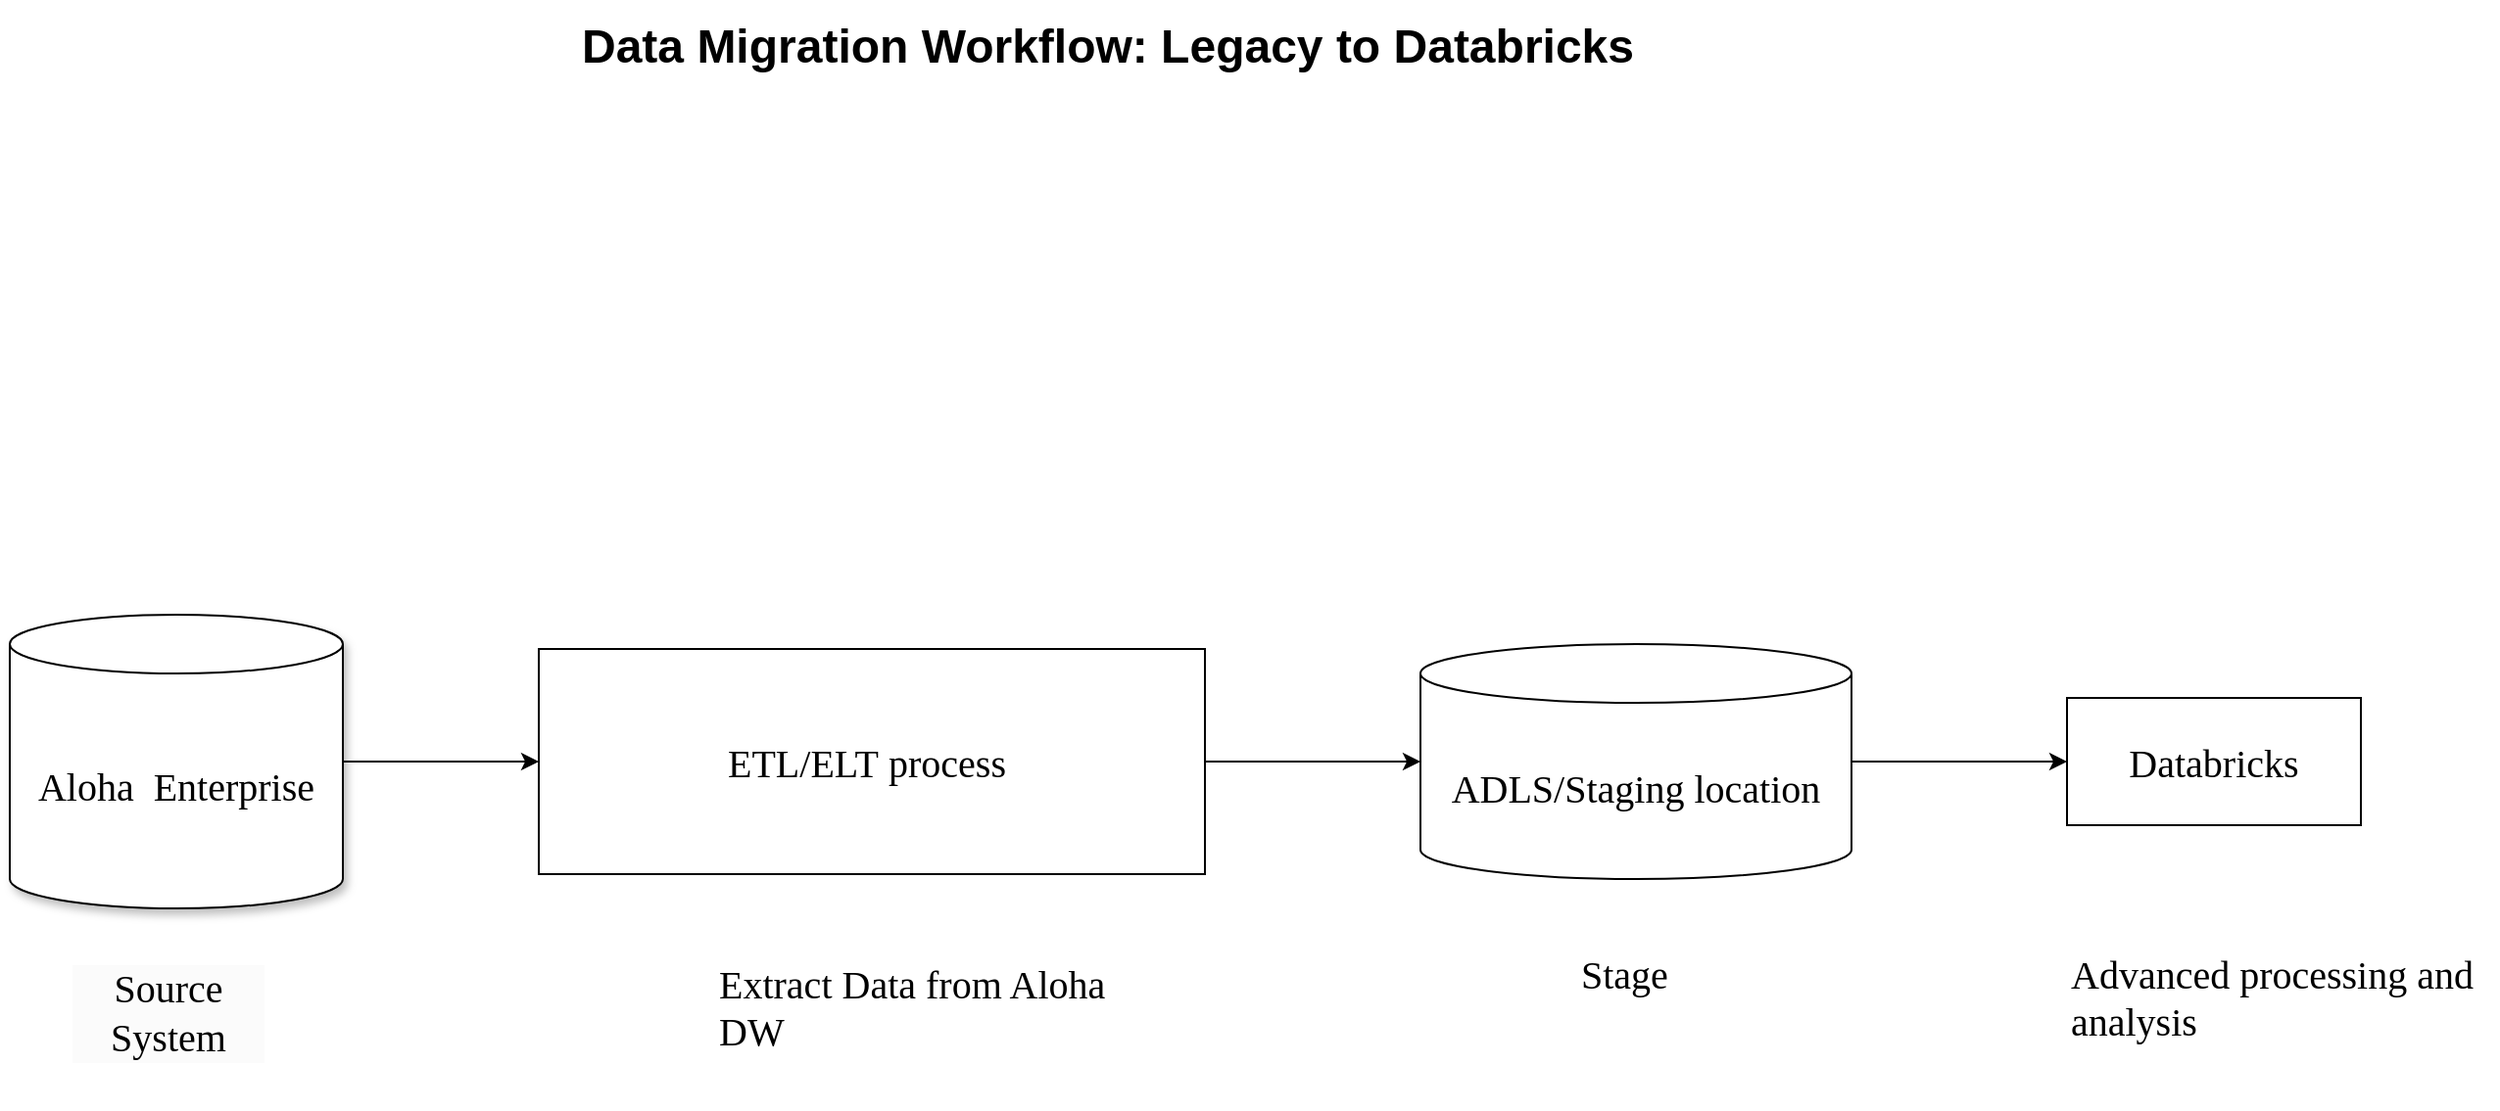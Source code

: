 <mxfile version="24.8.6">
  <diagram name="Page-1" id="bd83a815-5ea8-2e97-e5ec-87c9f400f2fa">
    <mxGraphModel dx="1615" dy="1005" grid="1" gridSize="10" guides="1" tooltips="1" connect="1" arrows="1" fold="1" page="1" pageScale="1.5" pageWidth="1169" pageHeight="826" background="none" math="0" shadow="0">
      <root>
        <mxCell id="0" style=";html=1;" />
        <mxCell id="1" style=";html=1;" parent="0" />
        <mxCell id="1516e18e63f93b96-3" value="Data Migration Workflow: Legacy to Databricks" style="text;strokeColor=none;fillColor=none;html=1;fontSize=24;fontStyle=1;verticalAlign=middle;align=center;rounded=1;shadow=1;sketch=1;curveFitting=1;jiggle=2;" parent="1" vertex="1">
          <mxGeometry x="300" y="70" width="780" height="40" as="geometry" />
        </mxCell>
        <mxCell id="jeh_nIhjsLaDO_0bEj_C-95" value="&lt;h4&gt;&lt;span style=&quot;font-weight: normal;&quot; data-teams=&quot;true&quot;&gt;&lt;font face=&quot;Verdana&quot;&gt;Aloha&amp;nbsp; Enterprise&lt;/font&gt;&lt;/span&gt;&lt;/h4&gt;" style="shape=cylinder3;whiteSpace=wrap;html=1;boundedLbl=1;backgroundOutline=1;size=15;hachureGap=4;fontFamily=Architects Daughter;fontSource=https%3A%2F%2Ffonts.googleapis.com%2Fcss%3Ffamily%3DArchitects%2BDaughter;fontSize=20;shadow=1;" vertex="1" parent="1">
          <mxGeometry x="130" y="380" width="170" height="150" as="geometry" />
        </mxCell>
        <mxCell id="jeh_nIhjsLaDO_0bEj_C-96" value="&lt;h4 style=&quot;forced-color-adjust: none; color: rgb(0, 0, 0); font-family: &amp;quot;Architects Daughter&amp;quot;; font-size: 20px; font-style: normal; font-variant-ligatures: normal; font-variant-caps: normal; letter-spacing: normal; orphans: 2; text-align: center; text-indent: 0px; text-transform: none; widows: 2; word-spacing: 0px; -webkit-text-stroke-width: 0px; white-space: normal; background-color: rgb(251, 251, 251); text-decoration-thickness: initial; text-decoration-style: initial; text-decoration-color: initial;&quot;&gt;&lt;span style=&quot;forced-color-adjust: none; background-color: initial; font-family: Verdana; font-weight: normal;&quot;&gt;Source System&lt;/span&gt;&lt;/h4&gt;" style="text;whiteSpace=wrap;html=1;fontFamily=Architects Daughter;fontSource=https%3A%2F%2Ffonts.googleapis.com%2Fcss%3Ffamily%3DArchitects%2BDaughter;" vertex="1" parent="1">
          <mxGeometry x="160" y="524.5" width="100" height="91" as="geometry" />
        </mxCell>
        <mxCell id="jeh_nIhjsLaDO_0bEj_C-97" value="" style="endArrow=classic;html=1;rounded=0;hachureGap=4;fontFamily=Architects Daughter;fontSource=https%3A%2F%2Ffonts.googleapis.com%2Fcss%3Ffamily%3DArchitects%2BDaughter;exitX=1;exitY=0.5;exitDx=0;exitDy=0;exitPerimeter=0;" edge="1" parent="1" source="jeh_nIhjsLaDO_0bEj_C-95" target="jeh_nIhjsLaDO_0bEj_C-98">
          <mxGeometry width="50" height="50" relative="1" as="geometry">
            <mxPoint x="700" y="380" as="sourcePoint" />
            <mxPoint x="390" y="455" as="targetPoint" />
          </mxGeometry>
        </mxCell>
        <mxCell id="jeh_nIhjsLaDO_0bEj_C-98" value="&lt;font style=&quot;font-size: 20px;&quot; face=&quot;Verdana&quot;&gt;ETL/ELT&lt;font style=&quot;font-size: 20px;&quot;&gt;&amp;nbsp;process&amp;nbsp;&lt;/font&gt;&lt;/font&gt;" style="rounded=0;whiteSpace=wrap;html=1;hachureGap=4;fontFamily=Architects Daughter;fontSource=https%3A%2F%2Ffonts.googleapis.com%2Fcss%3Ffamily%3DArchitects%2BDaughter;" vertex="1" parent="1">
          <mxGeometry x="400" y="397.5" width="340" height="115" as="geometry" />
        </mxCell>
        <mxCell id="jeh_nIhjsLaDO_0bEj_C-103" style="edgeStyle=orthogonalEdgeStyle;rounded=0;hachureGap=4;orthogonalLoop=1;jettySize=auto;html=1;exitX=1;exitY=0.5;exitDx=0;exitDy=0;exitPerimeter=0;entryX=0;entryY=0.5;entryDx=0;entryDy=0;fontFamily=Architects Daughter;fontSource=https%3A%2F%2Ffonts.googleapis.com%2Fcss%3Ffamily%3DArchitects%2BDaughter;" edge="1" parent="1" source="jeh_nIhjsLaDO_0bEj_C-99" target="jeh_nIhjsLaDO_0bEj_C-100">
          <mxGeometry relative="1" as="geometry" />
        </mxCell>
        <mxCell id="jeh_nIhjsLaDO_0bEj_C-99" value="&lt;font style=&quot;font-size: 20px;&quot; face=&quot;Verdana&quot;&gt;ADLS/Staging location&lt;/font&gt;" style="shape=cylinder3;whiteSpace=wrap;html=1;boundedLbl=1;backgroundOutline=1;size=15;hachureGap=4;fontFamily=Architects Daughter;fontSource=https%3A%2F%2Ffonts.googleapis.com%2Fcss%3Ffamily%3DArchitects%2BDaughter;" vertex="1" parent="1">
          <mxGeometry x="850" y="395" width="220" height="120" as="geometry" />
        </mxCell>
        <mxCell id="jeh_nIhjsLaDO_0bEj_C-100" value="&lt;font face=&quot;Verdana&quot; style=&quot;font-size: 20px;&quot;&gt;Databricks&lt;/font&gt;" style="rounded=0;whiteSpace=wrap;html=1;hachureGap=4;fontFamily=Architects Daughter;fontSource=https%3A%2F%2Ffonts.googleapis.com%2Fcss%3Ffamily%3DArchitects%2BDaughter;" vertex="1" parent="1">
          <mxGeometry x="1180" y="422.5" width="150" height="65" as="geometry" />
        </mxCell>
        <mxCell id="jeh_nIhjsLaDO_0bEj_C-102" style="edgeStyle=orthogonalEdgeStyle;rounded=0;hachureGap=4;orthogonalLoop=1;jettySize=auto;html=1;entryX=0;entryY=0.5;entryDx=0;entryDy=0;entryPerimeter=0;fontFamily=Architects Daughter;fontSource=https%3A%2F%2Ffonts.googleapis.com%2Fcss%3Ffamily%3DArchitects%2BDaughter;" edge="1" parent="1" source="jeh_nIhjsLaDO_0bEj_C-98" target="jeh_nIhjsLaDO_0bEj_C-99">
          <mxGeometry relative="1" as="geometry" />
        </mxCell>
        <mxCell id="jeh_nIhjsLaDO_0bEj_C-105" value="&lt;font face=&quot;Verdana&quot; style=&quot;font-size: 20px;&quot;&gt;Advanced processing and analysis&lt;/font&gt;" style="text;whiteSpace=wrap;html=1;fontFamily=Architects Daughter;fontSource=https%3A%2F%2Ffonts.googleapis.com%2Fcss%3Ffamily%3DArchitects%2BDaughter;" vertex="1" parent="1">
          <mxGeometry x="1180" y="544.5" width="220" height="80" as="geometry" />
        </mxCell>
        <mxCell id="jeh_nIhjsLaDO_0bEj_C-106" value="&lt;font style=&quot;font-size: 20px;&quot; face=&quot;Verdana&quot;&gt;Extract Data from Aloha DW&lt;/font&gt;" style="text;whiteSpace=wrap;html=1;fontFamily=Architects Daughter;fontSource=https%3A%2F%2Ffonts.googleapis.com%2Fcss%3Ffamily%3DArchitects%2BDaughter;" vertex="1" parent="1">
          <mxGeometry x="490" y="550" width="200" height="40" as="geometry" />
        </mxCell>
        <mxCell id="jeh_nIhjsLaDO_0bEj_C-107" value="&lt;font style=&quot;font-size: 20px;&quot; face=&quot;Verdana&quot;&gt;Stage&lt;/font&gt;" style="text;whiteSpace=wrap;html=1;fontFamily=Architects Daughter;fontSource=https%3A%2F%2Ffonts.googleapis.com%2Fcss%3Ffamily%3DArchitects%2BDaughter;" vertex="1" parent="1">
          <mxGeometry x="930" y="544.5" width="130" height="40" as="geometry" />
        </mxCell>
      </root>
    </mxGraphModel>
  </diagram>
</mxfile>
